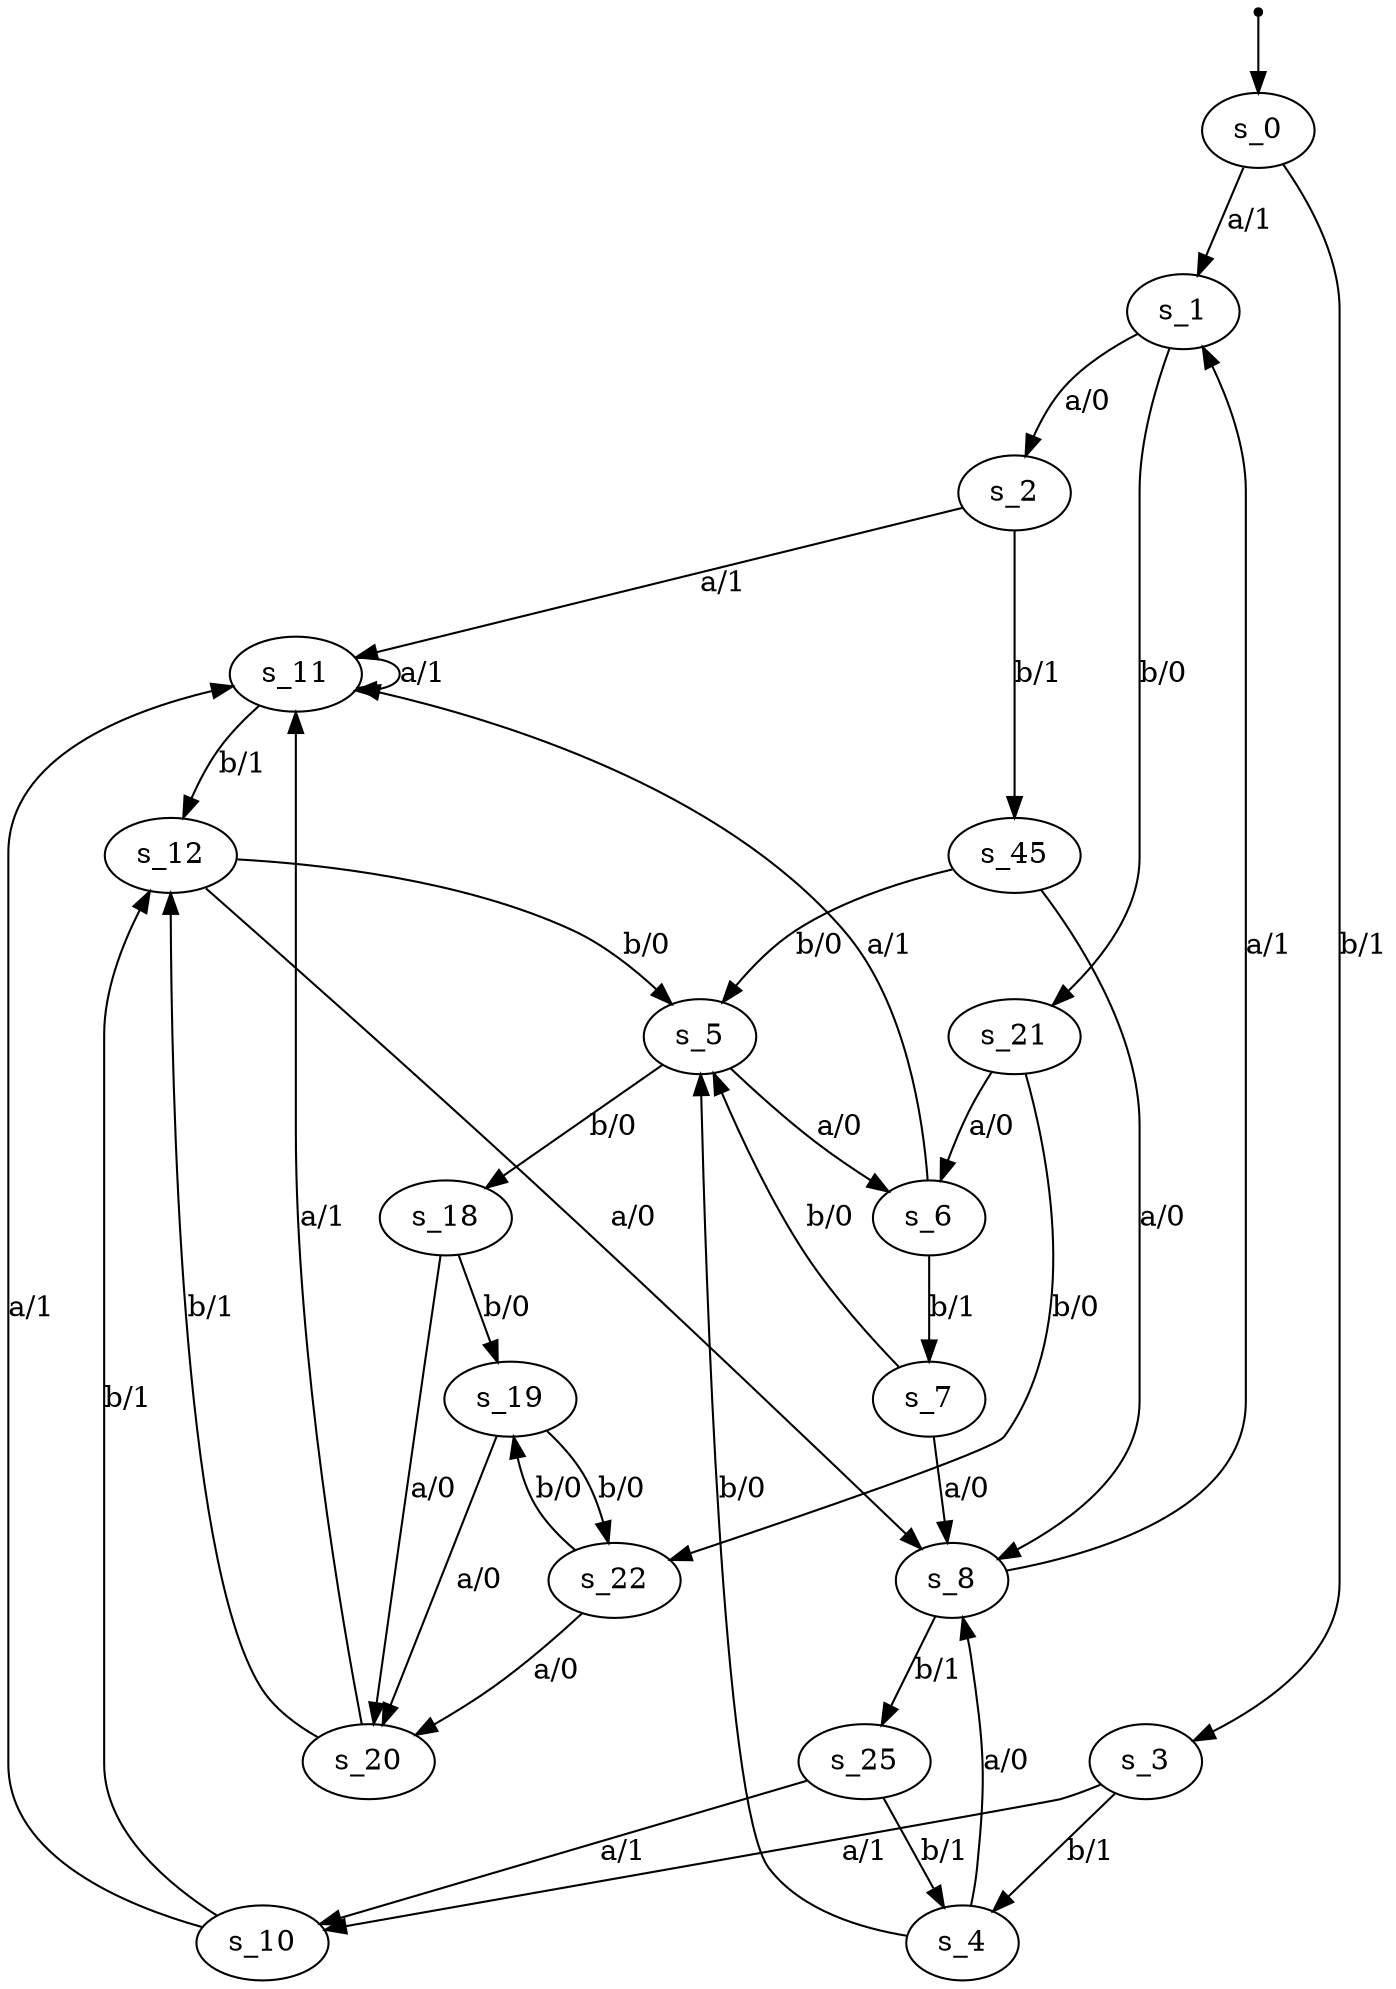 digraph fsm {
	s_0 [root=true]
	s_1
	s_2
	s_11
	s_12
	s_5
	s_6
	s_8
	s_21
	s_45
	s_25
	s_10
	s_22
	s_19
	s_20
	s_7
	s_18
	s_3
	s_4
	qi [shape = point]
	qi -> s_0
	s_0 -> s_1 [label="a/1"]
	s_1 -> s_2 [label="a/0"]
	s_2 -> s_11 [label="a/1"]
	s_11 -> s_12 [label="b/1"]
	s_12 -> s_5 [label="b/0"]
	s_5 -> s_6 [label="a/0"]
	s_6 -> s_11 [label="a/1"]
	s_12 -> s_8 [label="a/0"]
	s_8 -> s_1 [label="a/1"]
	s_1 -> s_21 [label="b/0"]
	s_11 -> s_11 [label="a/1"]
	s_2 -> s_45 [label="b/1"]
	s_45 -> s_8 [label="a/0"]
	s_21 -> s_6 [label="a/0"]
	s_8 -> s_25 [label="b/1"]
	s_25 -> s_10 [label="a/1"]
	s_10 -> s_11 [label="a/1"]
	s_45 -> s_5 [label="b/0"]
	s_21 -> s_22 [label="b/0"]
	s_22 -> s_19 [label="b/0"]
	s_19 -> s_22 [label="b/0"]
	s_19 -> s_20 [label="a/0"]
	s_20 -> s_11 [label="a/1"]
	s_22 -> s_20 [label="a/0"]
	s_6 -> s_7 [label="b/1"]
	s_7 -> s_5 [label="b/0"]
	s_5 -> s_18 [label="b/0"]
	s_7 -> s_8 [label="a/0"]
	s_0 -> s_3 [label="b/1"]
	s_3 -> s_4 [label="b/1"]
	s_4 -> s_5 [label="b/0"]
	s_18 -> s_19 [label="b/0"]
	s_18 -> s_20 [label="a/0"]
	s_20 -> s_12 [label="b/1"]
	s_4 -> s_8 [label="a/0"]
	s_25 -> s_4 [label="b/1"]
	s_3 -> s_10 [label="a/1"]
	s_10 -> s_12 [label="b/1"]
}